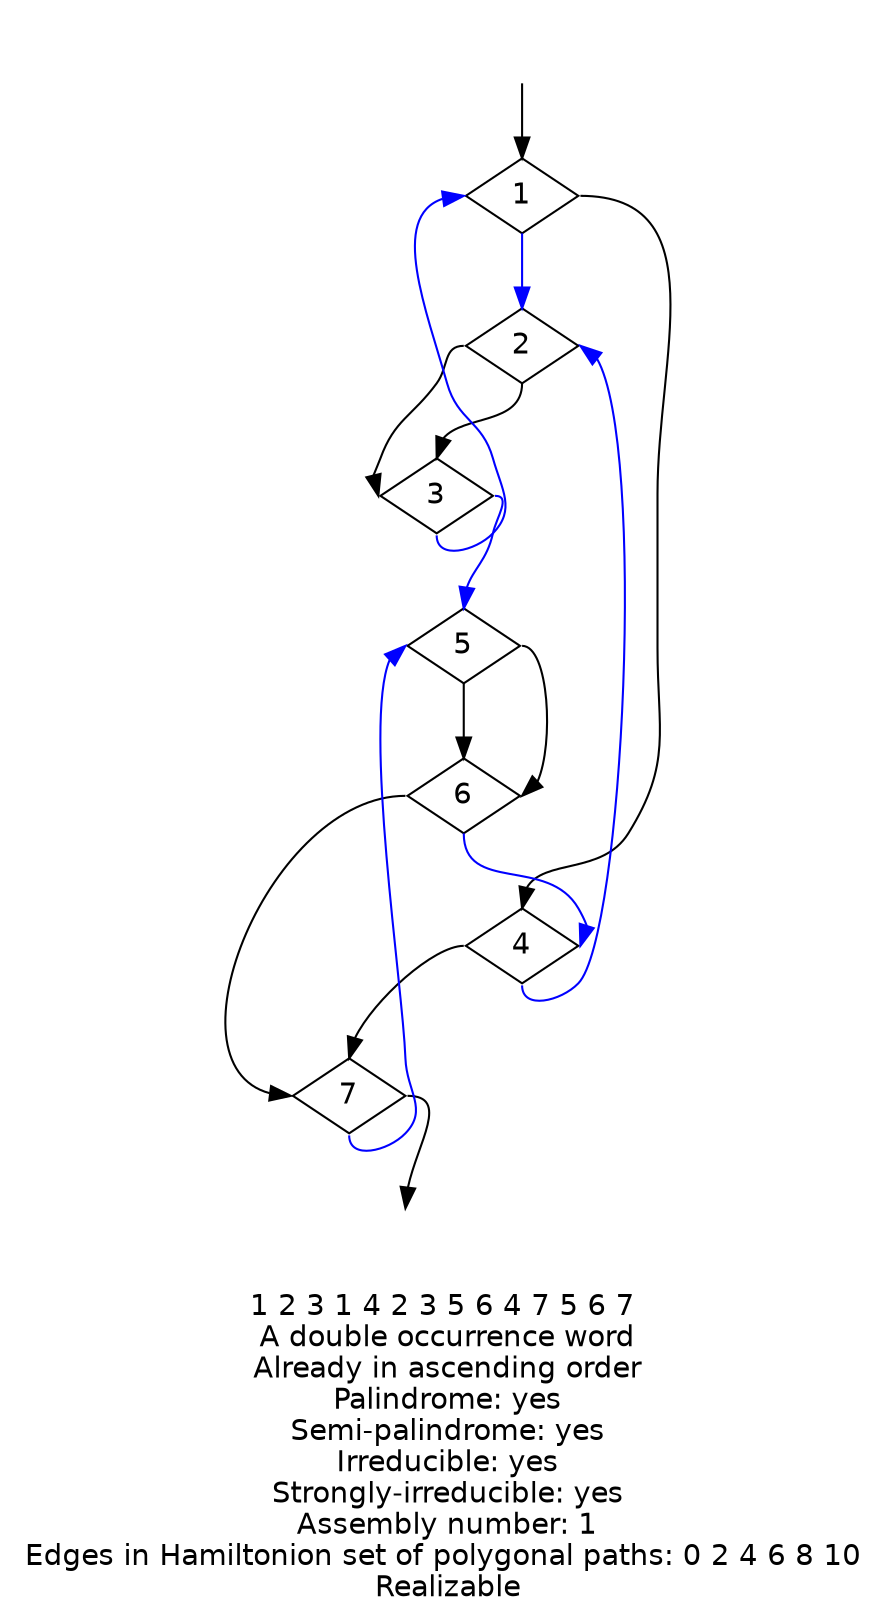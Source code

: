 digraph {
fontname="Helvetica"
node [fontname="Helvetica"]
node [shape=diamond]
label="1 2 3 1 4 2 3 5 6 4 7 5 6 7 \nA double occurrence word\nAlready in ascending order\nPalindrome: yes\nSemi-palindrome: yes\nIrreducible: yes\nStrongly-irreducible: yes\nAssembly number: 1\nEdges in Hamiltonion set of polygonal paths: 0 2 4 6 8 10 \nRealizable\n"
a [style="invis"]
b [style="invis"]
a:s -> 1:n
1:s -> 2:n [color="blue"]
2:s -> 3:n
3:s -> 1:w [color="blue"]
1:e -> 4:n
4:s -> 2:e [color="blue"]
2:w -> 3:w
3:e -> 5:n [color="blue"]
5:s -> 6:n
6:s -> 4:e [color="blue"]
4:w -> 7:n
7:s -> 5:w [color="blue"]
5:e -> 6:e
6:w -> 7:w
7:e -> b:n
}
